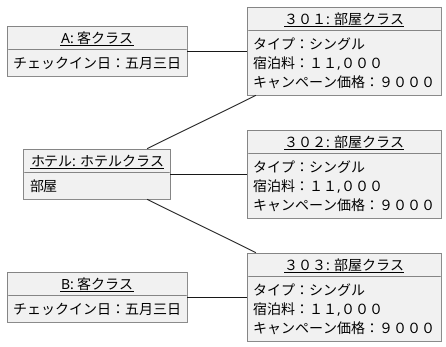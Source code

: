 @startuml
left to right direction
object "<u>A: 客クラス</u>" as k0 {
チェックイン日：五月三日
}
object "<u>B: 客クラス</u>" as k1 {
チェックイン日：五月三日
}
object "<u>３０１: 部屋クラス</u>" as k2 {
タイプ：シングル
宿泊料：１１,０００
キャンペーン価格：９０００

}
object "<u>３０２: 部屋クラス</u>" as k4 {
    タイプ：シングル
宿泊料：１１,０００
キャンペーン価格：９０００
}
object "<u>３０３: 部屋クラス</u>" as k3 {
    タイプ：シングル
宿泊料：１１,０００
キャンペーン価格：９０００
}
object "<u>ホテル: ホテルクラス</u>" as k5 {
部屋
}
k0--k2
k5--k2
k5--k3
k5--k4
k1--k3